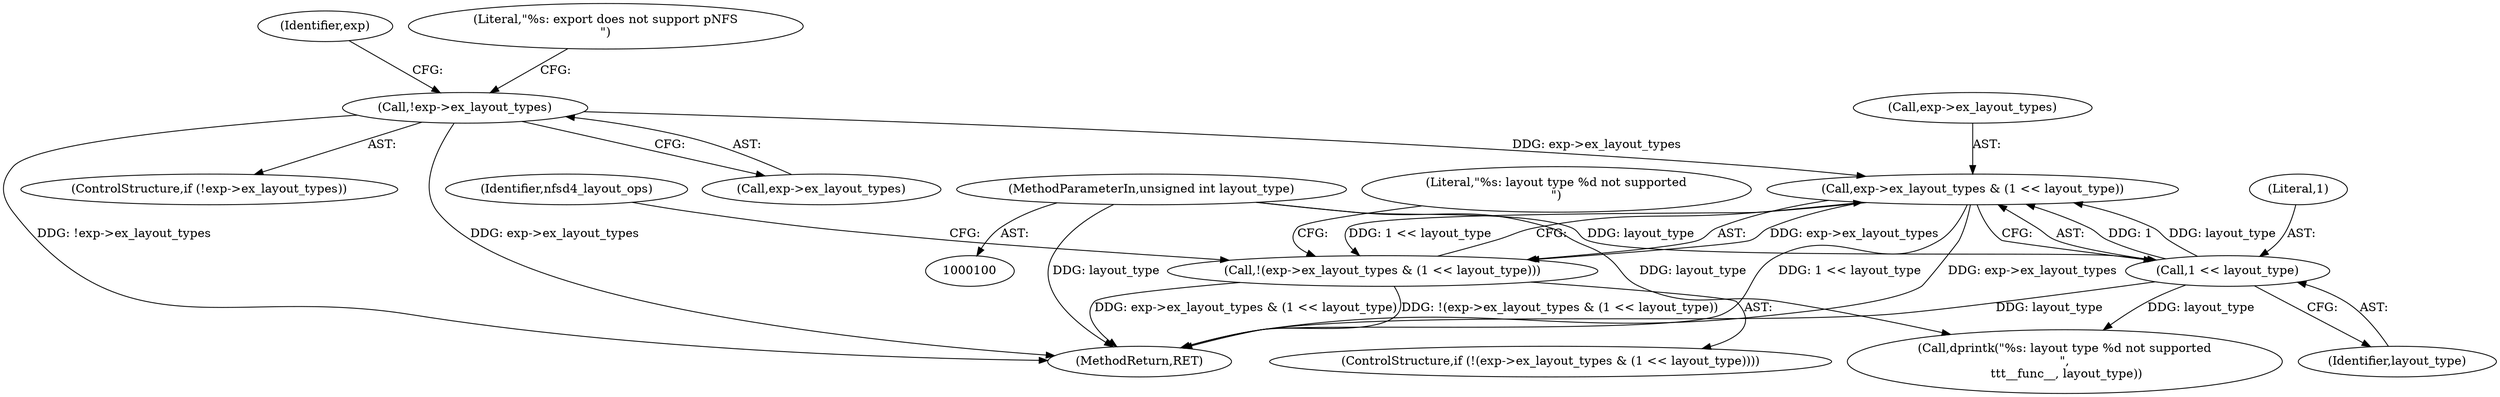 digraph "1_linux_c70422f760c120480fee4de6c38804c72aa26bc1_9@pointer" {
"1000117" [label="(Call,exp->ex_layout_types & (1 << layout_type))"];
"1000105" [label="(Call,!exp->ex_layout_types)"];
"1000121" [label="(Call,1 << layout_type)"];
"1000102" [label="(MethodParameterIn,unsigned int layout_type)"];
"1000116" [label="(Call,!(exp->ex_layout_types & (1 << layout_type)))"];
"1000116" [label="(Call,!(exp->ex_layout_types & (1 << layout_type)))"];
"1000118" [label="(Call,exp->ex_layout_types)"];
"1000126" [label="(Literal,\"%s: layout type %d not supported\n\")"];
"1000125" [label="(Call,dprintk(\"%s: layout type %d not supported\n\",\n \t\t\t__func__, layout_type))"];
"1000133" [label="(Identifier,nfsd4_layout_ops)"];
"1000119" [label="(Identifier,exp)"];
"1000135" [label="(MethodReturn,RET)"];
"1000115" [label="(ControlStructure,if (!(exp->ex_layout_types & (1 << layout_type))))"];
"1000106" [label="(Call,exp->ex_layout_types)"];
"1000102" [label="(MethodParameterIn,unsigned int layout_type)"];
"1000117" [label="(Call,exp->ex_layout_types & (1 << layout_type))"];
"1000121" [label="(Call,1 << layout_type)"];
"1000105" [label="(Call,!exp->ex_layout_types)"];
"1000123" [label="(Identifier,layout_type)"];
"1000122" [label="(Literal,1)"];
"1000104" [label="(ControlStructure,if (!exp->ex_layout_types))"];
"1000111" [label="(Literal,\"%s: export does not support pNFS\n\")"];
"1000117" -> "1000116"  [label="AST: "];
"1000117" -> "1000121"  [label="CFG: "];
"1000118" -> "1000117"  [label="AST: "];
"1000121" -> "1000117"  [label="AST: "];
"1000116" -> "1000117"  [label="CFG: "];
"1000117" -> "1000135"  [label="DDG: 1 << layout_type"];
"1000117" -> "1000135"  [label="DDG: exp->ex_layout_types"];
"1000117" -> "1000116"  [label="DDG: exp->ex_layout_types"];
"1000117" -> "1000116"  [label="DDG: 1 << layout_type"];
"1000105" -> "1000117"  [label="DDG: exp->ex_layout_types"];
"1000121" -> "1000117"  [label="DDG: 1"];
"1000121" -> "1000117"  [label="DDG: layout_type"];
"1000105" -> "1000104"  [label="AST: "];
"1000105" -> "1000106"  [label="CFG: "];
"1000106" -> "1000105"  [label="AST: "];
"1000111" -> "1000105"  [label="CFG: "];
"1000119" -> "1000105"  [label="CFG: "];
"1000105" -> "1000135"  [label="DDG: !exp->ex_layout_types"];
"1000105" -> "1000135"  [label="DDG: exp->ex_layout_types"];
"1000121" -> "1000123"  [label="CFG: "];
"1000122" -> "1000121"  [label="AST: "];
"1000123" -> "1000121"  [label="AST: "];
"1000121" -> "1000135"  [label="DDG: layout_type"];
"1000102" -> "1000121"  [label="DDG: layout_type"];
"1000121" -> "1000125"  [label="DDG: layout_type"];
"1000102" -> "1000100"  [label="AST: "];
"1000102" -> "1000135"  [label="DDG: layout_type"];
"1000102" -> "1000125"  [label="DDG: layout_type"];
"1000116" -> "1000115"  [label="AST: "];
"1000126" -> "1000116"  [label="CFG: "];
"1000133" -> "1000116"  [label="CFG: "];
"1000116" -> "1000135"  [label="DDG: exp->ex_layout_types & (1 << layout_type)"];
"1000116" -> "1000135"  [label="DDG: !(exp->ex_layout_types & (1 << layout_type))"];
}
